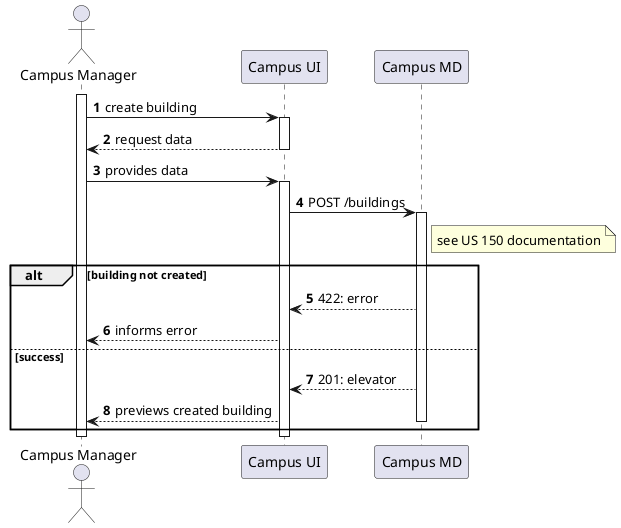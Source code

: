 @startuml
autonumber

actor "Campus Manager" as usr

participant "Campus UI" as ui

'TODO: call it just 'MD'?
participant "Campus MD" as md

activate usr
    usr -> ui : create building
    activate ui
        ui --> usr : request data
    deactivate ui

    usr -> ui : provides data
    activate ui
        ui -> md : POST /buildings
        activate md
            note right of md : see US 150 documentation

            alt building not created
                md --> ui : 422: error
                ui --> usr : informs error
            else success
                md --> ui : 201: elevator
                ui --> usr : previews created building

        deactivate md

        end
    deactivate ui
deactivate usr

@enduml
